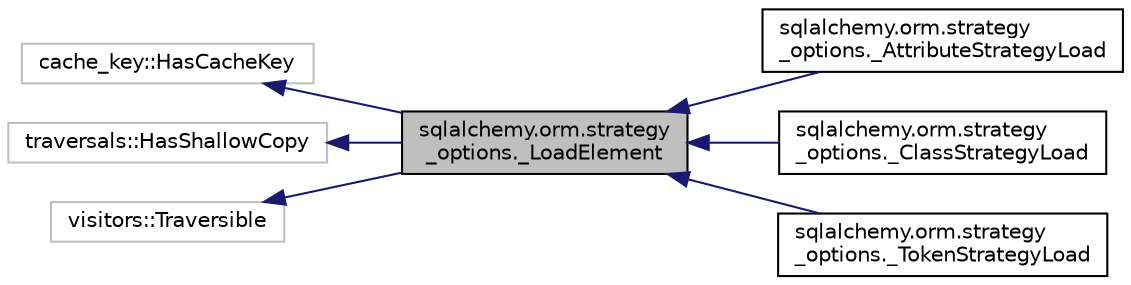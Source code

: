 digraph "sqlalchemy.orm.strategy_options._LoadElement"
{
 // LATEX_PDF_SIZE
  edge [fontname="Helvetica",fontsize="10",labelfontname="Helvetica",labelfontsize="10"];
  node [fontname="Helvetica",fontsize="10",shape=record];
  rankdir="LR";
  Node1 [label="sqlalchemy.orm.strategy\l_options._LoadElement",height=0.2,width=0.4,color="black", fillcolor="grey75", style="filled", fontcolor="black",tooltip=" "];
  Node2 -> Node1 [dir="back",color="midnightblue",fontsize="10",style="solid",fontname="Helvetica"];
  Node2 [label="cache_key::HasCacheKey",height=0.2,width=0.4,color="grey75", fillcolor="white", style="filled",tooltip=" "];
  Node3 -> Node1 [dir="back",color="midnightblue",fontsize="10",style="solid",fontname="Helvetica"];
  Node3 [label="traversals::HasShallowCopy",height=0.2,width=0.4,color="grey75", fillcolor="white", style="filled",tooltip=" "];
  Node4 -> Node1 [dir="back",color="midnightblue",fontsize="10",style="solid",fontname="Helvetica"];
  Node4 [label="visitors::Traversible",height=0.2,width=0.4,color="grey75", fillcolor="white", style="filled",tooltip=" "];
  Node1 -> Node5 [dir="back",color="midnightblue",fontsize="10",style="solid",fontname="Helvetica"];
  Node5 [label="sqlalchemy.orm.strategy\l_options._AttributeStrategyLoad",height=0.2,width=0.4,color="black", fillcolor="white", style="filled",URL="$classsqlalchemy_1_1orm_1_1strategy__options_1_1__AttributeStrategyLoad.html",tooltip=" "];
  Node1 -> Node6 [dir="back",color="midnightblue",fontsize="10",style="solid",fontname="Helvetica"];
  Node6 [label="sqlalchemy.orm.strategy\l_options._ClassStrategyLoad",height=0.2,width=0.4,color="black", fillcolor="white", style="filled",URL="$classsqlalchemy_1_1orm_1_1strategy__options_1_1__ClassStrategyLoad.html",tooltip=" "];
  Node1 -> Node7 [dir="back",color="midnightblue",fontsize="10",style="solid",fontname="Helvetica"];
  Node7 [label="sqlalchemy.orm.strategy\l_options._TokenStrategyLoad",height=0.2,width=0.4,color="black", fillcolor="white", style="filled",URL="$classsqlalchemy_1_1orm_1_1strategy__options_1_1__TokenStrategyLoad.html",tooltip=" "];
}
